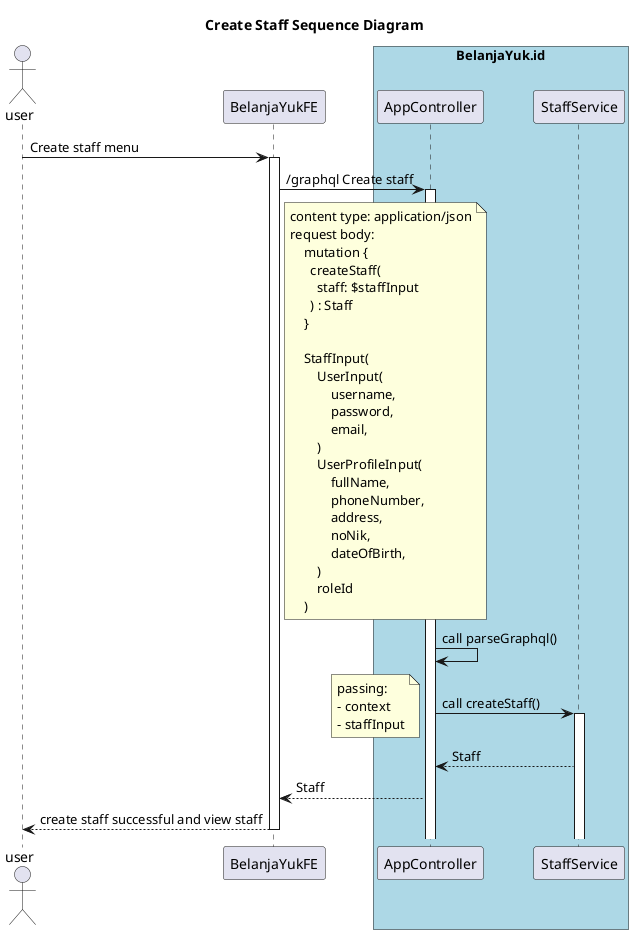 @startuml
title: Create Staff Sequence Diagram
actor user
participant BelanjaYukFE
box "BelanjaYuk.id" #LightBlue
participant AppController
participant StaffService
end box

user -> BelanjaYukFE ++ : Create staff menu
BelanjaYukFE -> AppController ++ : /graphql Create staff
    note right of BelanjaYukFE
    content type: application/json
    request body:
        mutation {
          createStaff(
            staff: $staffInput
          ) : Staff
        }

        StaffInput(
            UserInput(
                username,
                password,
                email,
            )
            UserProfileInput(
                fullName,
                phoneNumber,
                address,
                noNik,
                dateOfBirth,
            )
            roleId
        )
    end note
AppController -> AppController : call parseGraphql()
AppController -> StaffService ++ : call createStaff()
    note left
    passing:
    - context
    - staffInput
    end note
StaffService --> AppController : Staff
AppController --> BelanjaYukFE : Staff
BelanjaYukFE --> user -- : create staff successful and view staff
@enduml